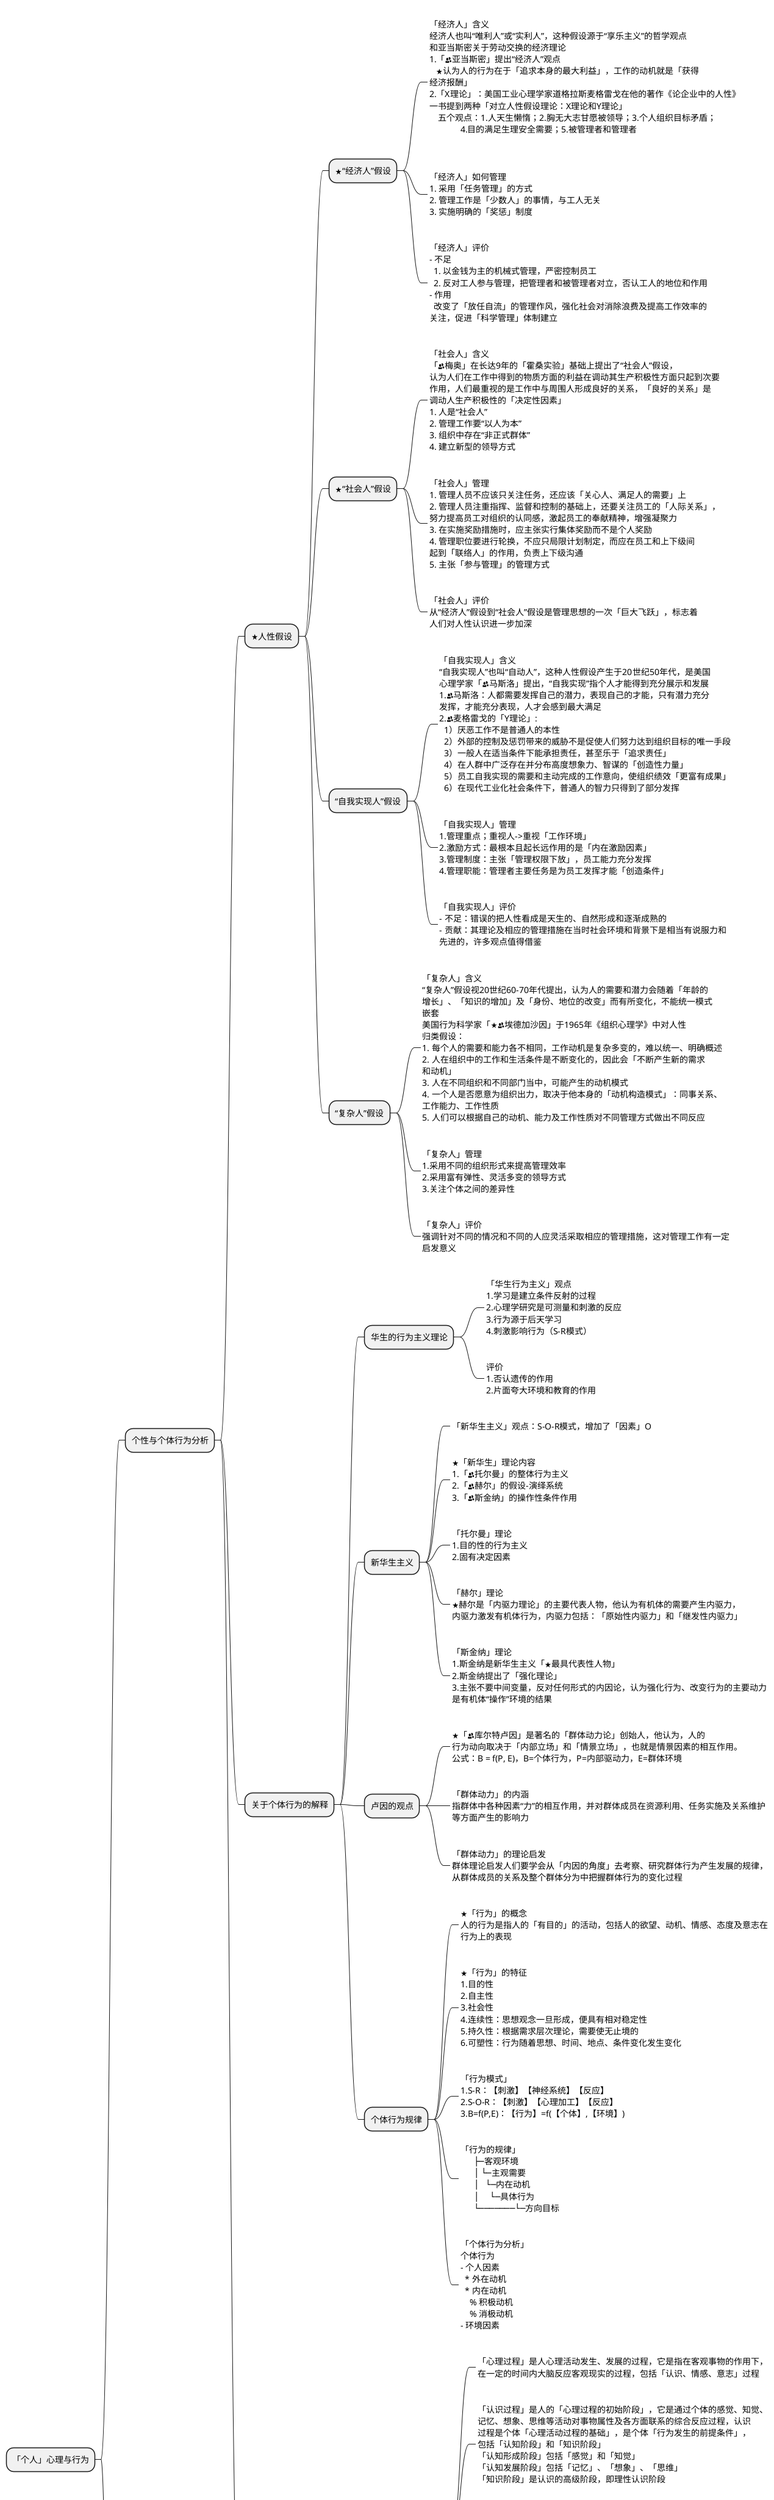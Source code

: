 @startmindmap

* 「个人」心理与行为

** 个性与个体行为分析
*** <&star>人性假设
**** <&star>“经济人”假设
*****_:
「经济人」含义
经济人也叫“唯利人”或“实利人”，这种假设源于“享乐主义”的哲学观点
和亚当斯密关于劳动交换的经济理论
1.「<&people>亚当斯密」提出“经济人”观点
   <&star>认为人的行为在于「追求本身的最大利益」，工作的动机就是「获得
经济报酬」
2.「X理论」：美国工业心理学家道格拉斯麦格雷戈在他的著作《论企业中的人性》
一书提到两种「对立人性假设理论：X理论和Y理论」
    五个观点：1.人天生懒惰；2.胸无大志甘愿被领导；3.个人组织目标矛盾；
              4.目的满足生理安全需要；5.被管理者和管理者

;
*****_:
「经济人」如何管理
1. 采用「任务管理」的方式
2. 管理工作是「少数人」的事情，与工人无关
3. 实施明确的「奖惩」制度
;
*****_:
「经济人」评价
- 不足
  1. 以金钱为主的机械式管理，严密控制员工
  2. 反对工人参与管理，把管理者和被管理者对立，否认工人的地位和作用
- 作用
  改变了「放任自流」的管理作风，强化社会对消除浪费及提高工作效率的
关注，促进「科学管理」体制建立
;
**** <&star>“社会人”假设
*****_:
「社会人」含义
「<&people>梅奥」在长达9年的「霍桑实验」基础上提出了“社会人”假设，
认为人们在工作中得到的物质方面的利益在调动其生产积极性方面只起到次要
作用，人们最重视的是工作中与周围人形成良好的关系，「良好的关系」是
调动人生产积极性的「决定性因素」
1. 人是“社会人”
2. 管理工作要“以人为本”
3. 组织中存在“非正式群体”
4. 建立新型的领导方式
;
*****_:
「社会人」管理
1. 管理人员不应该只关注任务，还应该「关心人、满足人的需要」上
2. 管理人员注重指挥、监督和控制的基础上，还要关注员工的「人际关系」，
努力提高员工对组织的认同感，激起员工的奉献精神，增强凝聚力
3. 在实施奖励措施时，应主张实行集体奖励而不是个人奖励
4. 管理职位要进行轮换，不应只局限计划制定，而应在员工和上下级间
起到「联络人」的作用，负责上下级沟通
5. 主张「参与管理」的管理方式
;
*****_:
「社会人」评价
从“经济人”假设到“社会人”假设是管理思想的一次「巨大飞跃」，标志着
人们对人性认识进一步加深
;
**** “自我实现人”假设
*****_:
「自我实现人」含义
“自我实现人”也叫“自动人”，这种人性假设产生于20世纪50年代，是美国
心理学家「<&people>马斯洛」提出，“自我实现”指个人才能得到充分展示和发展
1.<&people>马斯洛：人都需要发挥自己的潜力，表现自己的才能，只有潜力充分
发挥，才能充分表现，人才会感到最大满足
2.<&people>麦格雷戈的「Y理论」:
  1）厌恶工作不是普通人的本性
  2）外部的控制及惩罚带来的威胁不是促使人们努力达到组织目标的唯一手段
  3）一般人在适当条件下能承担责任，甚至乐于「追求责任」
  4）在人群中广泛存在并分布高度想象力、智谋的「创造性力量」
  5）员工自我实现的需要和主动完成的工作意向，使组织绩效「更富有成果」
  6）在现代工业化社会条件下，普通人的智力只得到了部分发挥
;
*****_:
「自我实现人」管理
1.管理重点；重视人->重视「工作环境」
2.激励方式：最根本且起长远作用的是「内在激励因素」
3.管理制度：主张「管理权限下放」，员工能力充分发挥
4.管理职能：管理者主要任务是为员工发挥才能「创造条件」
;
*****_:
「自我实现人」评价
- 不足：错误的把人性看成是天生的、自然形成和逐渐成熟的
- 贡献：其理论及相应的管理措施在当时社会环境和背景下是相当有说服力和
先进的，许多观点值得借鉴
;
**** “复杂人”假设
*****_:
「复杂人」含义
“复杂人”假设视20世纪60-70年代提出，认为人的需要和潜力会随着「年龄的
增长」、「知识的增加」及「身份、地位的改变」而有所变化，不能统一模式
嵌套
美国行为科学家「<&star><&people>埃德加沙因」于1965年《组织心理学》中对人性
归类假设：
1. 每个人的需要和能力各不相同，工作动机是复杂多变的，难以统一、明确概述
2. 人在组织中的工作和生活条件是不断变化的，因此会「不断产生新的需求
和动机」
3. 人在不同组织和不同部门当中，可能产生的动机模式
4. 一个人是否愿意为组织出力，取决于他本身的「动机构造模式」：同事关系、
工作能力、工作性质
5. 人们可以根据自己的动机、能力及工作性质对不同管理方式做出不同反应
;
*****_:
「复杂人」管理
1.采用不同的组织形式来提高管理效率
2.采用富有弹性、灵活多变的领导方式
3.关注个体之间的差异性
;
*****_:
「复杂人」评价
强调针对不同的情况和不同的人应灵活采取相应的管理措施，这对管理工作有一定
启发意义
;

*** 关于个体行为的解释
**** 华生的行为主义理论
*****_:
「华生行为主义」观点
1.学习是建立条件反射的过程
2.心理学研究是可测量和刺激的反应
3.行为源于后天学习
4.刺激影响行为（S-R模式）
;
*****_:
评价
1.否认遗传的作用
2.片面夸大环境和教育的作用
;
**** 新华生主义
*****_:
「新华生主义」观点：S-O-R模式，增加了「因素」O
;
*****_:
<&star>「新华生」理论内容
1.「<&people>托尔曼」的整体行为主义
2.「<&people>赫尔」的假设-演绎系统
3.「<&people>斯金纳」的操作性条件作用
;
*****_:
「托尔曼」理论
1.目的性的行为主义
2.固有决定因素
;
*****_:
「赫尔」理论
<&star>赫尔是「内驱力理论」的主要代表人物，他认为有机体的需要产生内驱力，
内驱力激发有机体行为，内驱力包括：「原始性内驱力」和「继发性内驱力」
;
*****_:
「斯金纳」理论
1.斯金纳是新华生主义「<&star>最具代表性人物」
2.斯金纳提出了「强化理论」
3.主张不要中间变量，反对任何形式的内因论，认为强化行为、改变行为的主要动力
是有机体“操作”环境的结果
;
**** 卢因的观点
*****_:
<&star>「<&people>库尔特卢因」是著名的「群体动力论」创始人，他认为，人的
行为动向取决于「内部立场」和「情景立场」，也就是情景因素的相互作用。
公式：B = f(P, E)，B=个体行为，P=内部驱动力，E=群体环境
;
*****_:
「群体动力」的内涵
指群体中各种因素“力”的相互作用，并对群体成员在资源利用、任务实施及关系维护
等方面产生的影响力
;
*****_:
「群体动力」的理论启发
群体理论启发人们要学会从「内因的角度」去考察、研究群体行为产生发展的规律，
从群体成员的关系及整个群体分为中把握群体行为的变化过程
;
**** 个体行为规律
*****_:
<&star>「行为」的概念
人的行为是指人的「有目的」的活动，包括人的欲望、动机、情感、态度及意志在
行为上的表现
;
*****_:
<&star>「行为」的特征
1.目的性
2.自主性
3.社会性
4.连续性：思想观念一旦形成，便具有相对稳定性
5.持久性：根据需求层次理论，需要使无止境的
6.可塑性：行为随着思想、时间、地点、条件变化发生变化
;
*****_:
「行为模式」
1.S-R：【刺激】【神经系统】【反应】
2.S-O-R：【刺激】【心理加工】【反应】
3.B=f(P,E)：【行为】=f(【个体】,【环境】)
;
*****_:
「行为的规律」
      ├─客观环境
      │ └─主观需要
      │   └─内在动机
      │     └─具体行为
      └───────└─方向目标
;
*****_:
「个体行为分析」
个体行为
- 个人因素
  * 外在动机
  * 内在动机
    % 积极动机
    % 消极动机
- 环境因素
;

*** 影响人的行为的心理因素分析
**** 心理过程
*****_:
「心理过程」是人心理活动发生、发展的过程，它是指在客观事物的作用下，
在一定的时间内大脑反应客观现实的过程，包括「认识、情感、意志」过程
;
*****_:
「认识过程」是人的「心理过程的初始阶段」，它是通过个体的感觉、知觉、
记忆、想象、思维等活动对事物属性及各方面联系的综合反应过程，认识
过程是个体「心理活动过程的基础」，是个体「行为发生的前提条件」，
包括「认知阶段」和「知识阶段」
「认知形成阶段」包括「感觉」和「知觉」
「认知发展阶段」包括「记忆」、「想象」、「思维」
「知识阶段」是认识的高级阶段，即理性认识阶段
;
*****_:
「情感过程」表现在三个方面「面部表情」、「声调」、「动作表现」
情感与情绪的关系：
1.情绪：短暂、不稳定、冲动、情境性
2.情感：长久、深远
3.情绪变化受已形成情感制约
4.离开具体情绪过程，情感及其特点无从表现和存在
;
*****_:
「意志过程」意志是个体自觉地确定目的，根据目的调节、支配行动，
并努力克服困难，实现预定目标的心理过程
<&star>特点：
1.是「有意识、有目的」的活动
2.是自觉克服困难的活动
3.是由一系列的「随意活动」实现的，对意志调节的作用表现在两个方面
  a)激励；b)克制
<&star>意志（品质）的表现
1.坚毅性
2.果断性
3.自制性
;
**** 个性心理
*****_:
<&star>「个性心理」的含义
又称人格，是个体带有倾向性的、比较稳定的、本质的心理特征的总和，
它是「个体独有的」并与其他个体区别开来的整体特性
;
*****_:
「个性心理」的构成
1.个性倾向性：个体在和客观现实交互作用的过程中，对事物所持有的看法、
态度和倾向
2.个性心理特征：能力、气质、性格等心理机能的特殊结合
;

** 个体心理与行为
*** 需要、动机与行为
**** 需要、动机及行为规律
*****_:
「个体行为规律」
【刺激】-【需要】-【动机】-【行为】-【目标】-【新的需要】
;
**** <&star>需要与动机
*****_:
<&star>「需要」定义
需要就是人对事物的「欲望和要求」
;
*****_:
<&star>「需要」的特点
1.指向性
2.多样性
3.层次性
4.潜在性
5.可变性
6.社会制约性
;
*****_:
<&star>「动机」定义
动机指激励人们去行动，以达到一定目标的「内在动因」
心理学上把引起个体行为、维持该行为并将这一行为导向满足某种需要
的「欲望、愿望、信息」等心理因素叫做动机
;
*****_:
「需要」与「动机」的关系
1.需要使人的积极性的「基础和根源」所在，动机则是推动人类进行
活动的「直接原因」
2.动机是在需要的「基础」上产生的，但是需要并不必然导致动机
产生
3.需要转化为动机必须具备两方面条件：一是「对象的确定」，二是
「需要达到一定强度」
;

**** <&star>动机与行为
*****_:
「动机」与「行为」的关系
1.人的行为是由动机「支配」的，动机是由需要「引起」的
2.动机是满足需要、进行活动的念头或想法
3.动机是行为的「直接原因」，驱动人们从事某种行为并规定「行为
方向」
;
*****[#lightblue]:
<&star>「动机」的三种机能
动机具有「原始性、内隐性及实践活动性」的特征，因此具有
一下三种机能
1.「始发机能」：动机是个体行为发生的直接原因
2.「选择机能」：动机指导人们做出选择
3.「强化机能」：行为结果的好坏，会驱使动机重复出现或
不再出现
;
*****_:
<&star>「动机」与「行为」的关系
1.动机是行为发生的「直接内动力」，行为是动机的「外在表现」
2.人的动机与行为关系是很「复杂」的
  1）同一动机可以引发多种不同行为
  2）同一行为可以源自不同动机
  3）一种行为可能由多种动机所引发
  4）合理的动机可能引起不合理的、错误的行为
  5）错误的动机会被外表积极的行为所掩饰
;
*****_:
<&star>「需要」、「动机」及「行为」之间的关系及发展规律
「需要」-（心理紧张）-「动机」-（目标导向行为）-
（目标行为）-「需要满足」-「新需要」
;

*** 价值观、态度与行为
**** 价值观
*****_:
<&star>「价值观」的含义
价值观是指一个人对周围客观事物的意义、重要性的「总评价」
和「总看法」，是一个人基本的信念和判断
价值观是一套「价值体系」，并且以多元化的价值观为基础
;
*****_:
「价值观」属性
1.「内容属性」：指某种行为模式或存在的状态「是否重要」
2.「强度属性」：界定某种行为模式或存在状态的「重要程度」
;
*****_:
「价值观」形成
价值观随出生，在家庭和社会影响下形成，并稳定下来。
1.所处的社会环境
2.家庭经济条件和社会地位
3.父母职业和价值观
4.早期的学校教育
5.广播、电视、报刊等媒体影响
6.「时代属性」和「社会属性」
;
*****_:
<&star>「价值观」的作用
1.是研究各个成员对组织「认同程度」的核心衡量标注
2.是了解组织成员的「态度」及「动机」基础，管理者可在此
基础上对组织成员进行行为分析
3.价值观会使个体对那些不被其所在群体或组织接受的信仰、
态度及行为进行「合理化」，以解决内心的冲突，进而提高
个体「道德感」和「自我效能感」
4.价值观会影响企业「领导人的决策行为」
;

**** 态度
*****_:
<&star>「态度」的概念
指个体对某一对象所持有的「评价和行为趋向」。或者说，
态度是一种带有评价性与感情倾向性的「主观感受与意识形态」
;
*****_:
<&star>「态度」的心理结构
1.「知觉成分」：指个体对客体的理解和价值评判
2.「情感成分」：指个体对客体的情感体验。包括情绪和情感，
占据「关键性地位」
3.「行为或意向成分」：指个体对客体的行为准备状态及行为
反应倾向
;
*****_:
<&star>「态度」的功能
1.调整功能：能够帮助个体更好的适应环境
2.自我保护功能：使个体在收到挫折时更好地保护自己
3.价值表现功能：用其所持有的态度表现自己所推崇的价值观
4.知识功能：寻求一种稳定的、一致的或可以预测的行为倾向
;
*****_:
「态度」对「行为」的影响
1.态度影响认知和判断
2.态度影响行为效果
3.态度影响忍耐力
4.态度影响相容性
;
**** 工作满意度
*****_:
<&star>「工作满意度」概念
是指人们体验到的一种愉悦或积极的情绪状态，这种情绪
状态是人们通过对自己的「工作或工作经验」进行评价而
产生的
;
*****_:
「工作满意度」的主要影响因素
1.工作的「挑战性」
2.「公平」的报酬
3.支持性的工作环境
4.和睦融洽的同事关系
;

*** 知觉与行为
**** 知觉和社会知觉的内涵与特征
*****_:
;
**** 知觉过程
*****_:
;
**** 影响知觉的因素分析
*****_:
;
**** <&star>知觉偏差
*****_:
;
**** 归因理论与倾向
*****_:
;

*** 个性与行为
**** 个性概述
*****_:
;
**** 气质与行为
*****_:
;
**** 能力与行为
*****_:
;
**** 性格与行为
*****_:
;
**** 情绪与行为
*****_:
;

*** 组织承诺与组织公民行为
**** 组织承诺
*****_:
;
**** 组织公民行为
*****_:
;

@endmindmap